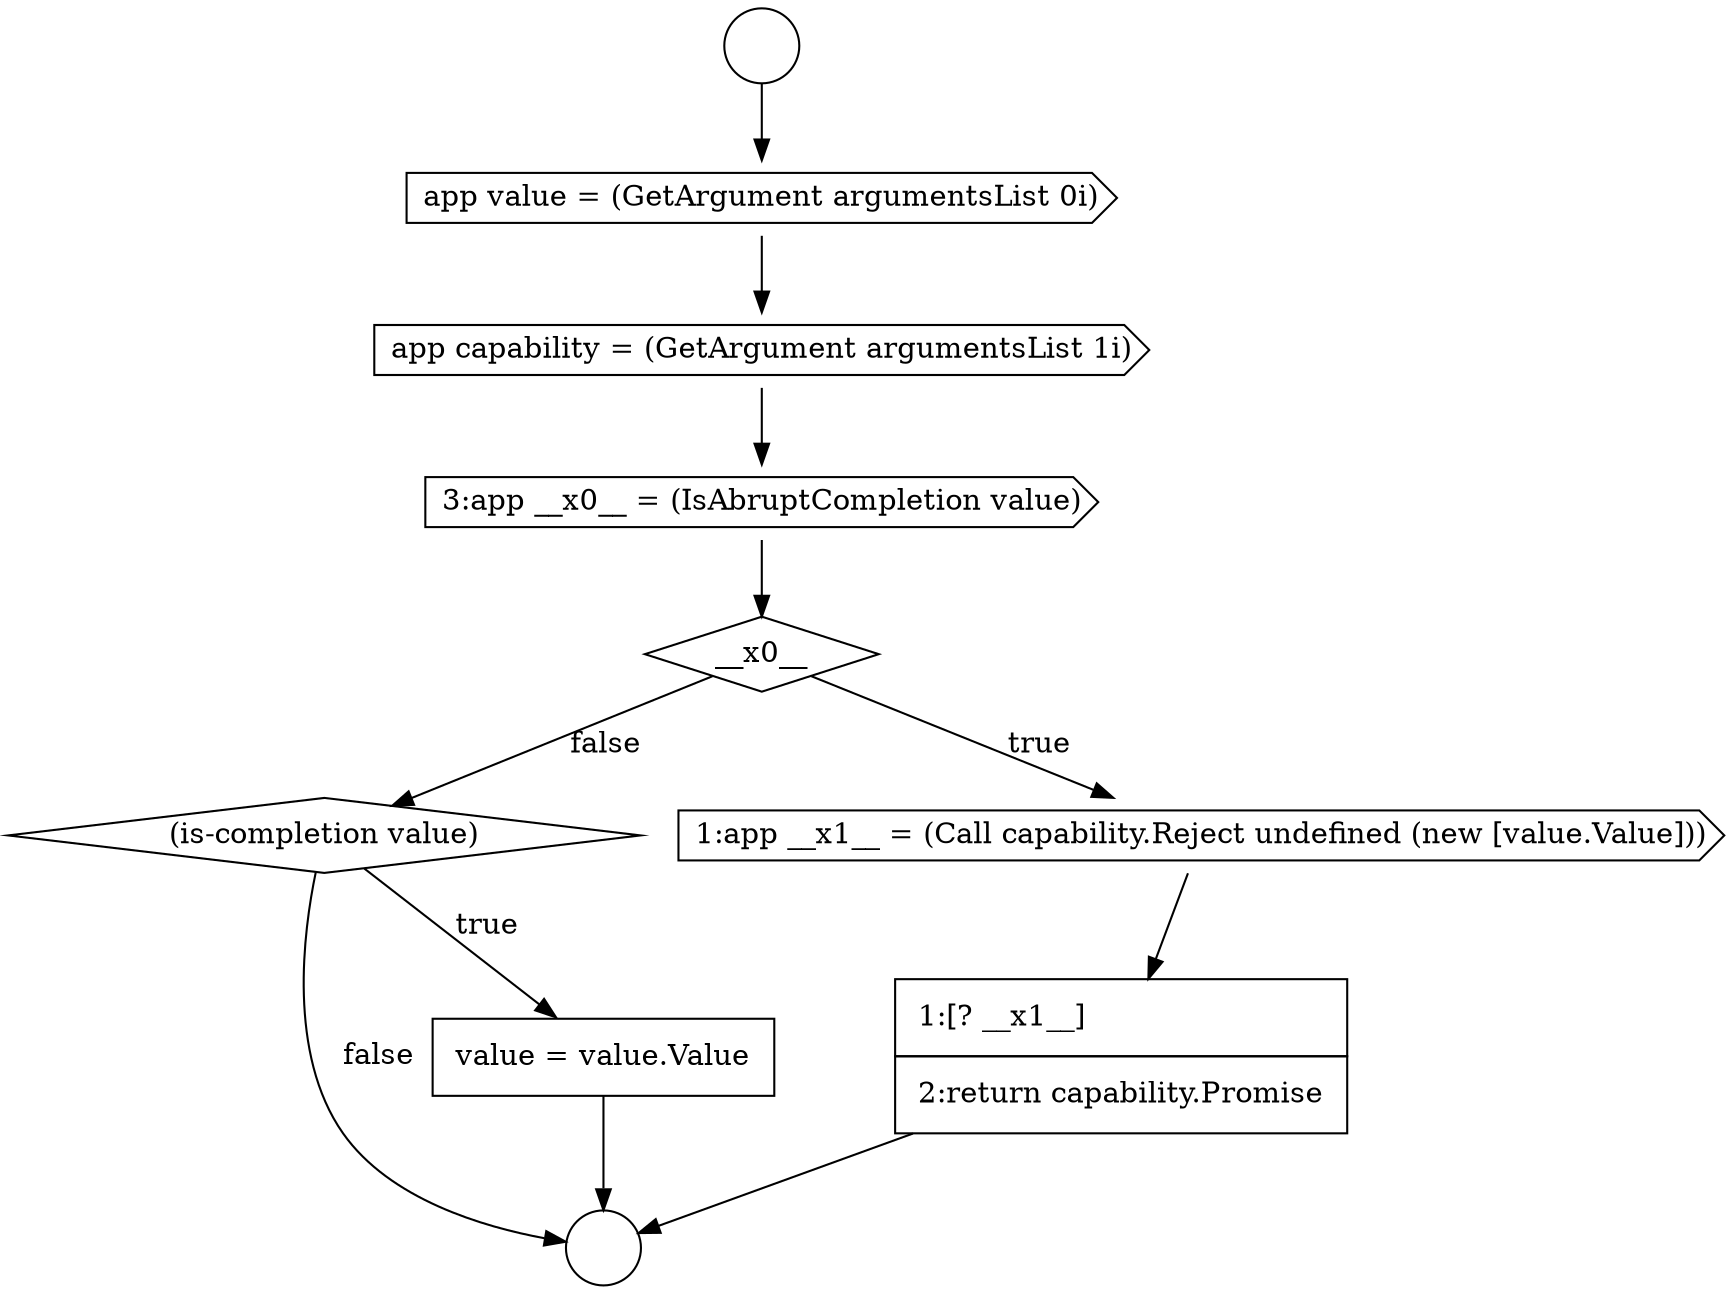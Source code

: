 digraph {
  node17375 [shape=circle label=" " color="black" fillcolor="white" style=filled]
  node17381 [shape=none, margin=0, label=<<font color="black">
    <table border="0" cellborder="1" cellspacing="0" cellpadding="10">
      <tr><td align="left">1:[? __x1__]</td></tr>
      <tr><td align="left">2:return capability.Promise</td></tr>
    </table>
  </font>> color="black" fillcolor="white" style=filled]
  node17377 [shape=cds, label=<<font color="black">app capability = (GetArgument argumentsList 1i)</font>> color="black" fillcolor="white" style=filled]
  node17382 [shape=diamond, label=<<font color="black">(is-completion value)</font>> color="black" fillcolor="white" style=filled]
  node17379 [shape=diamond, label=<<font color="black">__x0__</font>> color="black" fillcolor="white" style=filled]
  node17380 [shape=cds, label=<<font color="black">1:app __x1__ = (Call capability.Reject undefined (new [value.Value]))</font>> color="black" fillcolor="white" style=filled]
  node17374 [shape=circle label=" " color="black" fillcolor="white" style=filled]
  node17378 [shape=cds, label=<<font color="black">3:app __x0__ = (IsAbruptCompletion value)</font>> color="black" fillcolor="white" style=filled]
  node17383 [shape=none, margin=0, label=<<font color="black">
    <table border="0" cellborder="1" cellspacing="0" cellpadding="10">
      <tr><td align="left">value = value.Value</td></tr>
    </table>
  </font>> color="black" fillcolor="white" style=filled]
  node17376 [shape=cds, label=<<font color="black">app value = (GetArgument argumentsList 0i)</font>> color="black" fillcolor="white" style=filled]
  node17383 -> node17375 [ color="black"]
  node17381 -> node17375 [ color="black"]
  node17376 -> node17377 [ color="black"]
  node17379 -> node17380 [label=<<font color="black">true</font>> color="black"]
  node17379 -> node17382 [label=<<font color="black">false</font>> color="black"]
  node17378 -> node17379 [ color="black"]
  node17374 -> node17376 [ color="black"]
  node17382 -> node17383 [label=<<font color="black">true</font>> color="black"]
  node17382 -> node17375 [label=<<font color="black">false</font>> color="black"]
  node17380 -> node17381 [ color="black"]
  node17377 -> node17378 [ color="black"]
}
